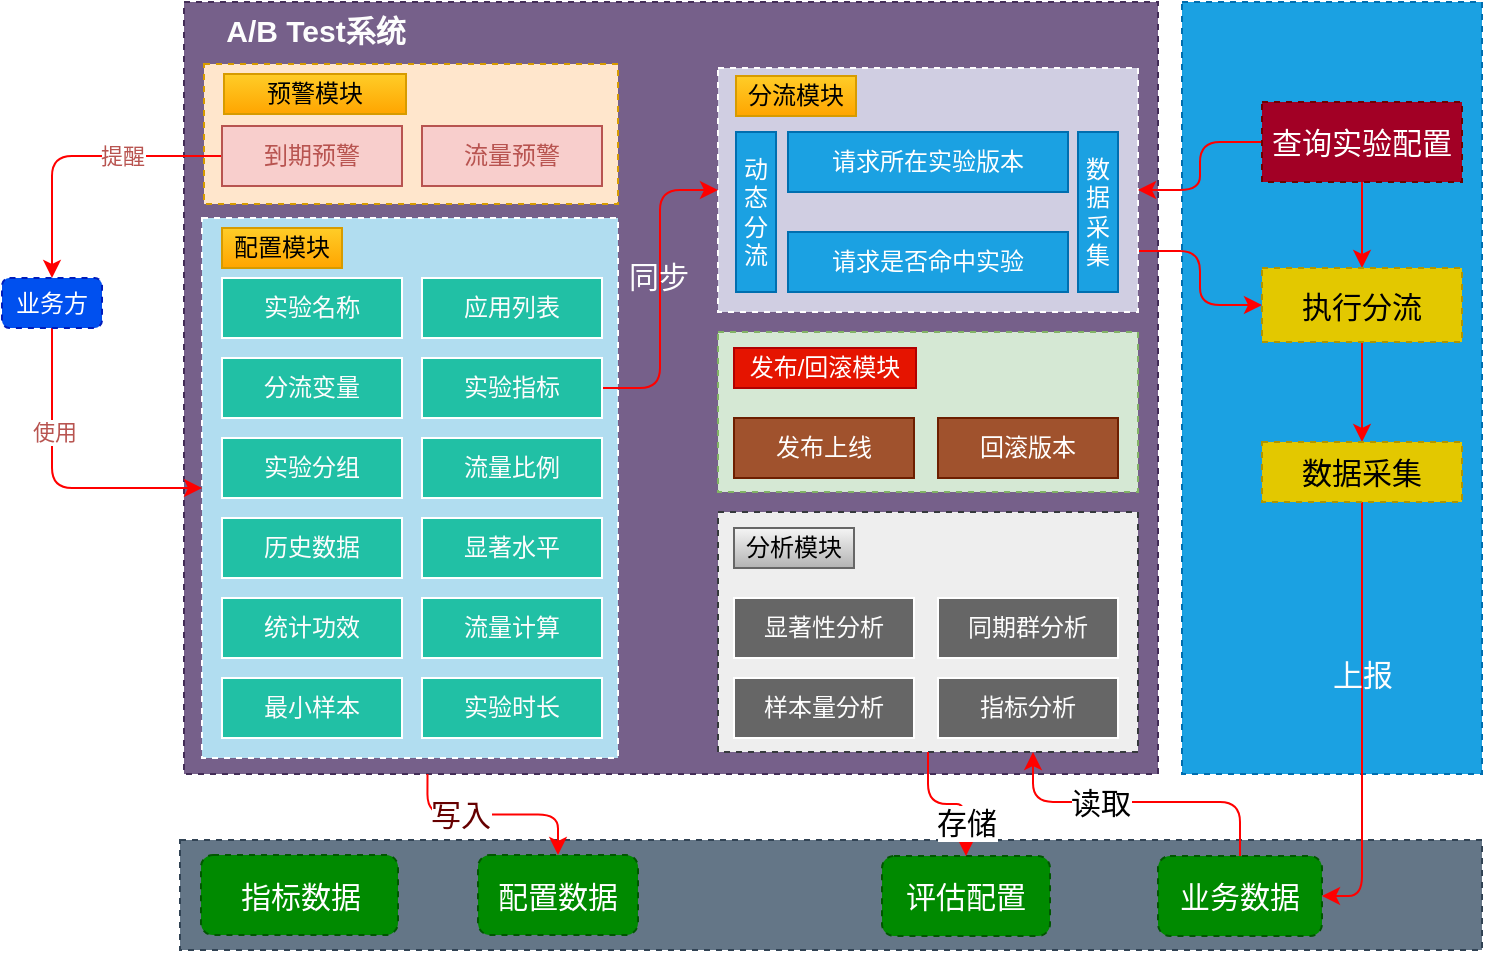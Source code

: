 <mxfile version="14.6.13" type="github">
  <diagram id="2mGwdzLx8Ha6aLXs8T1y" name="Page-1">
    <mxGraphModel dx="946" dy="614" grid="1" gridSize="10" guides="1" tooltips="1" connect="1" arrows="1" fold="1" page="1" pageScale="1" pageWidth="827" pageHeight="1169" math="0" shadow="0">
      <root>
        <mxCell id="0" />
        <mxCell id="1" parent="0" />
        <mxCell id="-Br32BE-vh_sqY5txvh9-57" value="" style="rounded=0;whiteSpace=wrap;html=1;dashed=1;sketch=0;strokeColor=#006EAF;fillColor=#1ba1e2;fontColor=#ffffff;" vertex="1" parent="1">
          <mxGeometry x="630" y="150" width="150" height="386" as="geometry" />
        </mxCell>
        <mxCell id="-Br32BE-vh_sqY5txvh9-47" value="" style="rounded=0;whiteSpace=wrap;html=1;dashed=1;sketch=0;strokeColor=#432D57;fillColor=#76608a;fontColor=#ffffff;" vertex="1" parent="1">
          <mxGeometry x="131" y="150" width="487" height="386" as="geometry" />
        </mxCell>
        <mxCell id="-Br32BE-vh_sqY5txvh9-62" style="edgeStyle=orthogonalEdgeStyle;curved=0;rounded=1;sketch=0;orthogonalLoop=1;jettySize=auto;html=1;exitX=1;exitY=0.75;exitDx=0;exitDy=0;fontSize=15;fontColor=#FDFDFD;strokeColor=#FF0000;fillColor=#21C0A5;" edge="1" parent="1" source="-Br32BE-vh_sqY5txvh9-21" target="-Br32BE-vh_sqY5txvh9-61">
          <mxGeometry relative="1" as="geometry" />
        </mxCell>
        <mxCell id="-Br32BE-vh_sqY5txvh9-21" value="" style="rounded=0;whiteSpace=wrap;html=1;dashed=1;sketch=0;fillColor=#d0cee2;strokeColor=#FFFFFF;" vertex="1" parent="1">
          <mxGeometry x="398" y="183" width="210" height="122" as="geometry" />
        </mxCell>
        <mxCell id="-Br32BE-vh_sqY5txvh9-18" value="" style="rounded=0;whiteSpace=wrap;html=1;sketch=0;fillColor=#b1ddf0;dashed=1;strokeColor=#FFFFFF;" vertex="1" parent="1">
          <mxGeometry x="140" y="258" width="208" height="270" as="geometry" />
        </mxCell>
        <mxCell id="-Br32BE-vh_sqY5txvh9-1" value="实验名称" style="rounded=0;whiteSpace=wrap;html=1;fillColor=#21C0A5;fontColor=#FDFDFD;strokeColor=#FFFFFF;" vertex="1" parent="1">
          <mxGeometry x="150" y="288" width="90" height="30" as="geometry" />
        </mxCell>
        <mxCell id="-Br32BE-vh_sqY5txvh9-2" value="实验时长" style="rounded=0;whiteSpace=wrap;html=1;fillColor=#21C0A5;fontColor=#FDFDFD;strokeColor=#FFFFFF;" vertex="1" parent="1">
          <mxGeometry x="250" y="488" width="90" height="30" as="geometry" />
        </mxCell>
        <mxCell id="-Br32BE-vh_sqY5txvh9-3" value="应用列表" style="rounded=0;whiteSpace=wrap;html=1;fillColor=#21C0A5;fontColor=#FDFDFD;strokeColor=#FFFFFF;" vertex="1" parent="1">
          <mxGeometry x="250" y="288" width="90" height="30" as="geometry" />
        </mxCell>
        <mxCell id="-Br32BE-vh_sqY5txvh9-4" value="分流变量" style="rounded=0;whiteSpace=wrap;html=1;fillColor=#21C0A5;fontColor=#FDFDFD;strokeColor=#FFFFFF;" vertex="1" parent="1">
          <mxGeometry x="150" y="328" width="90" height="30" as="geometry" />
        </mxCell>
        <mxCell id="-Br32BE-vh_sqY5txvh9-67" style="edgeStyle=orthogonalEdgeStyle;curved=0;rounded=1;sketch=0;orthogonalLoop=1;jettySize=auto;html=1;entryX=0;entryY=0.5;entryDx=0;entryDy=0;fontSize=15;fontColor=#FDFDFD;strokeColor=#FF0000;fillColor=#21C0A5;" edge="1" parent="1" source="-Br32BE-vh_sqY5txvh9-5" target="-Br32BE-vh_sqY5txvh9-21">
          <mxGeometry relative="1" as="geometry" />
        </mxCell>
        <mxCell id="-Br32BE-vh_sqY5txvh9-68" value="同步" style="edgeLabel;html=1;align=center;verticalAlign=middle;resizable=0;points=[];fontSize=15;fontColor=#FDFDFD;labelBackgroundColor=none;" vertex="1" connectable="0" parent="-Br32BE-vh_sqY5txvh9-67">
          <mxGeometry x="0.083" y="1" relative="1" as="geometry">
            <mxPoint as="offset" />
          </mxGeometry>
        </mxCell>
        <mxCell id="-Br32BE-vh_sqY5txvh9-5" value="实验指标" style="rounded=0;whiteSpace=wrap;html=1;fillColor=#21C0A5;fontColor=#FDFDFD;strokeColor=#FFFFFF;" vertex="1" parent="1">
          <mxGeometry x="250" y="328" width="90" height="30" as="geometry" />
        </mxCell>
        <mxCell id="-Br32BE-vh_sqY5txvh9-6" value="流量计算" style="rounded=0;whiteSpace=wrap;html=1;fillColor=#21C0A5;fontColor=#FDFDFD;strokeColor=#FFFFFF;" vertex="1" parent="1">
          <mxGeometry x="250" y="448" width="90" height="30" as="geometry" />
        </mxCell>
        <mxCell id="-Br32BE-vh_sqY5txvh9-7" value="流量比例" style="rounded=0;whiteSpace=wrap;html=1;fillColor=#21C0A5;fontColor=#FDFDFD;strokeColor=#FFFFFF;" vertex="1" parent="1">
          <mxGeometry x="250" y="368" width="90" height="30" as="geometry" />
        </mxCell>
        <mxCell id="-Br32BE-vh_sqY5txvh9-8" value="实验分组" style="rounded=0;whiteSpace=wrap;html=1;fillColor=#21C0A5;fontColor=#FDFDFD;strokeColor=#FFFFFF;" vertex="1" parent="1">
          <mxGeometry x="150" y="368" width="90" height="30" as="geometry" />
        </mxCell>
        <mxCell id="-Br32BE-vh_sqY5txvh9-9" value="最小样本" style="rounded=0;whiteSpace=wrap;html=1;fillColor=#21C0A5;fontColor=#FDFDFD;strokeColor=#FFFFFF;" vertex="1" parent="1">
          <mxGeometry x="150" y="488" width="90" height="30" as="geometry" />
        </mxCell>
        <mxCell id="-Br32BE-vh_sqY5txvh9-10" value="历史数据" style="rounded=0;whiteSpace=wrap;html=1;fillColor=#21C0A5;fontColor=#FDFDFD;strokeColor=#FFFFFF;" vertex="1" parent="1">
          <mxGeometry x="150" y="408" width="90" height="30" as="geometry" />
        </mxCell>
        <mxCell id="-Br32BE-vh_sqY5txvh9-11" value="显著水平" style="rounded=0;whiteSpace=wrap;html=1;fillColor=#21C0A5;fontColor=#FDFDFD;strokeColor=#FFFFFF;" vertex="1" parent="1">
          <mxGeometry x="250" y="408" width="90" height="30" as="geometry" />
        </mxCell>
        <mxCell id="-Br32BE-vh_sqY5txvh9-12" value="统计功效" style="rounded=0;whiteSpace=wrap;html=1;fillColor=#21C0A5;fontColor=#FDFDFD;strokeColor=#FFFFFF;" vertex="1" parent="1">
          <mxGeometry x="150" y="448" width="90" height="30" as="geometry" />
        </mxCell>
        <mxCell id="-Br32BE-vh_sqY5txvh9-14" value="配置模块" style="text;html=1;fillColor=#ffcd28;align=center;verticalAlign=middle;whiteSpace=wrap;rounded=0;strokeColor=#d79b00;gradientColor=#ffa500;" vertex="1" parent="1">
          <mxGeometry x="150" y="263" width="60" height="20" as="geometry" />
        </mxCell>
        <mxCell id="-Br32BE-vh_sqY5txvh9-16" value="请求所在实验版本" style="rounded=0;whiteSpace=wrap;html=1;fillColor=#1ba1e2;strokeColor=#006EAF;fontColor=#ffffff;" vertex="1" parent="1">
          <mxGeometry x="433" y="215" width="140" height="30" as="geometry" />
        </mxCell>
        <mxCell id="-Br32BE-vh_sqY5txvh9-17" value="请求是否命中实验" style="rounded=0;whiteSpace=wrap;html=1;fillColor=#1ba1e2;strokeColor=#006EAF;fontColor=#ffffff;" vertex="1" parent="1">
          <mxGeometry x="433" y="265" width="140" height="30" as="geometry" />
        </mxCell>
        <mxCell id="-Br32BE-vh_sqY5txvh9-19" value="动态分流" style="rounded=0;whiteSpace=wrap;html=1;fillColor=#1ba1e2;strokeColor=#006EAF;fontColor=#ffffff;" vertex="1" parent="1">
          <mxGeometry x="407" y="215" width="20" height="80" as="geometry" />
        </mxCell>
        <mxCell id="-Br32BE-vh_sqY5txvh9-20" value="数据采集" style="rounded=0;whiteSpace=wrap;html=1;fillColor=#1ba1e2;strokeColor=#006EAF;fontColor=#ffffff;" vertex="1" parent="1">
          <mxGeometry x="578" y="215" width="20" height="80" as="geometry" />
        </mxCell>
        <mxCell id="-Br32BE-vh_sqY5txvh9-22" value="分流模块" style="text;html=1;fillColor=#ffcd28;align=center;verticalAlign=middle;whiteSpace=wrap;rounded=0;strokeColor=#d79b00;gradientColor=#ffa500;" vertex="1" parent="1">
          <mxGeometry x="407" y="187" width="60" height="20" as="geometry" />
        </mxCell>
        <mxCell id="-Br32BE-vh_sqY5txvh9-23" value="" style="rounded=0;whiteSpace=wrap;html=1;dashed=1;sketch=0;strokeColor=#36393d;fillColor=#eeeeee;" vertex="1" parent="1">
          <mxGeometry x="398" y="405" width="210" height="120" as="geometry" />
        </mxCell>
        <mxCell id="-Br32BE-vh_sqY5txvh9-24" value="分析模块" style="text;html=1;fillColor=#f5f5f5;align=center;verticalAlign=middle;whiteSpace=wrap;rounded=0;strokeColor=#666666;gradientColor=#b3b3b3;" vertex="1" parent="1">
          <mxGeometry x="406" y="413" width="60" height="20" as="geometry" />
        </mxCell>
        <mxCell id="-Br32BE-vh_sqY5txvh9-25" value="显著性分析" style="rounded=0;whiteSpace=wrap;html=1;fontColor=#FDFDFD;strokeColor=#FFFFFF;fillColor=#666666;" vertex="1" parent="1">
          <mxGeometry x="406" y="448" width="90" height="30" as="geometry" />
        </mxCell>
        <mxCell id="-Br32BE-vh_sqY5txvh9-26" value="同期群分析" style="rounded=0;whiteSpace=wrap;html=1;fontColor=#FDFDFD;strokeColor=#FFFFFF;fillColor=#666666;" vertex="1" parent="1">
          <mxGeometry x="508" y="448" width="90" height="30" as="geometry" />
        </mxCell>
        <mxCell id="-Br32BE-vh_sqY5txvh9-27" value="样本量分析" style="rounded=0;whiteSpace=wrap;html=1;fontColor=#FDFDFD;strokeColor=#FFFFFF;fillColor=#666666;" vertex="1" parent="1">
          <mxGeometry x="406" y="488" width="90" height="30" as="geometry" />
        </mxCell>
        <mxCell id="-Br32BE-vh_sqY5txvh9-28" value="指标分析" style="rounded=0;whiteSpace=wrap;html=1;fontColor=#FDFDFD;strokeColor=#FFFFFF;fillColor=#666666;" vertex="1" parent="1">
          <mxGeometry x="508" y="488" width="90" height="30" as="geometry" />
        </mxCell>
        <mxCell id="-Br32BE-vh_sqY5txvh9-29" value="" style="rounded=0;whiteSpace=wrap;html=1;dashed=1;sketch=0;strokeColor=#82b366;fillColor=#d5e8d4;" vertex="1" parent="1">
          <mxGeometry x="398" y="315" width="210" height="80" as="geometry" />
        </mxCell>
        <mxCell id="-Br32BE-vh_sqY5txvh9-30" value="发布/回滚模块" style="text;html=1;fillColor=#e51400;align=center;verticalAlign=middle;whiteSpace=wrap;rounded=0;strokeColor=#B20000;fontColor=#ffffff;" vertex="1" parent="1">
          <mxGeometry x="406" y="323" width="91" height="20" as="geometry" />
        </mxCell>
        <mxCell id="-Br32BE-vh_sqY5txvh9-31" value="发布上线" style="rounded=0;whiteSpace=wrap;html=1;fontColor=#ffffff;strokeColor=#6D1F00;fillColor=#a0522d;" vertex="1" parent="1">
          <mxGeometry x="406" y="358" width="90" height="30" as="geometry" />
        </mxCell>
        <mxCell id="-Br32BE-vh_sqY5txvh9-32" value="回滚版本" style="rounded=0;whiteSpace=wrap;html=1;fontColor=#ffffff;strokeColor=#6D1F00;fillColor=#a0522d;" vertex="1" parent="1">
          <mxGeometry x="508" y="358" width="90" height="30" as="geometry" />
        </mxCell>
        <mxCell id="-Br32BE-vh_sqY5txvh9-35" value="" style="rounded=0;whiteSpace=wrap;html=1;dashed=1;sketch=0;strokeColor=#d79b00;fillColor=#ffe6cc;" vertex="1" parent="1">
          <mxGeometry x="141" y="181" width="207" height="70" as="geometry" />
        </mxCell>
        <mxCell id="-Br32BE-vh_sqY5txvh9-36" value="预警模块" style="text;html=1;fillColor=#ffcd28;align=center;verticalAlign=middle;whiteSpace=wrap;rounded=0;strokeColor=#d79b00;gradientColor=#ffa500;" vertex="1" parent="1">
          <mxGeometry x="151" y="186" width="91" height="20" as="geometry" />
        </mxCell>
        <mxCell id="-Br32BE-vh_sqY5txvh9-42" style="edgeStyle=orthogonalEdgeStyle;curved=0;rounded=1;sketch=0;orthogonalLoop=1;jettySize=auto;html=1;entryX=0.5;entryY=0;entryDx=0;entryDy=0;fontColor=#B85450;strokeColor=#FF0000;" edge="1" parent="1" source="-Br32BE-vh_sqY5txvh9-37" target="-Br32BE-vh_sqY5txvh9-41">
          <mxGeometry relative="1" as="geometry" />
        </mxCell>
        <mxCell id="-Br32BE-vh_sqY5txvh9-44" value="提醒" style="edgeLabel;html=1;align=center;verticalAlign=middle;resizable=0;points=[];fontColor=#B85450;" vertex="1" connectable="0" parent="-Br32BE-vh_sqY5txvh9-42">
          <mxGeometry x="-0.315" relative="1" as="geometry">
            <mxPoint as="offset" />
          </mxGeometry>
        </mxCell>
        <mxCell id="-Br32BE-vh_sqY5txvh9-37" value="到期预警" style="rounded=0;whiteSpace=wrap;html=1;fillColor=#f8cecc;strokeColor=#b85450;fontColor=#B85450;" vertex="1" parent="1">
          <mxGeometry x="150" y="212" width="90" height="30" as="geometry" />
        </mxCell>
        <mxCell id="-Br32BE-vh_sqY5txvh9-38" value="流量预警" style="rounded=0;whiteSpace=wrap;html=1;fillColor=#f8cecc;strokeColor=#b85450;fontColor=#B85450;" vertex="1" parent="1">
          <mxGeometry x="250" y="212" width="90" height="30" as="geometry" />
        </mxCell>
        <mxCell id="-Br32BE-vh_sqY5txvh9-40" value="" style="rounded=0;whiteSpace=wrap;html=1;dashed=1;sketch=0;fontColor=#ffffff;strokeColor=#314354;fillColor=#647687;" vertex="1" parent="1">
          <mxGeometry x="129" y="569" width="651" height="55" as="geometry" />
        </mxCell>
        <mxCell id="-Br32BE-vh_sqY5txvh9-43" style="edgeStyle=orthogonalEdgeStyle;curved=0;rounded=1;sketch=0;orthogonalLoop=1;jettySize=auto;html=1;fontColor=#B85450;exitX=0.5;exitY=1;exitDx=0;exitDy=0;strokeColor=#FF0000;" edge="1" parent="1" source="-Br32BE-vh_sqY5txvh9-41" target="-Br32BE-vh_sqY5txvh9-18">
          <mxGeometry relative="1" as="geometry" />
        </mxCell>
        <mxCell id="-Br32BE-vh_sqY5txvh9-45" value="使用" style="edgeLabel;html=1;align=center;verticalAlign=middle;resizable=0;points=[];fontColor=#B85450;" vertex="1" connectable="0" parent="-Br32BE-vh_sqY5txvh9-43">
          <mxGeometry x="-0.329" y="1" relative="1" as="geometry">
            <mxPoint as="offset" />
          </mxGeometry>
        </mxCell>
        <mxCell id="-Br32BE-vh_sqY5txvh9-41" value="业务方" style="rounded=1;whiteSpace=wrap;html=1;dashed=1;sketch=0;strokeColor=#001DBC;fillColor=#0050ef;fontColor=#ffffff;" vertex="1" parent="1">
          <mxGeometry x="40" y="288" width="50" height="25" as="geometry" />
        </mxCell>
        <mxCell id="-Br32BE-vh_sqY5txvh9-48" value="A/B Test系统" style="text;html=1;strokeColor=none;fillColor=none;align=center;verticalAlign=middle;whiteSpace=wrap;rounded=0;dashed=1;sketch=0;fontColor=#FDFDFD;fontStyle=1;fontSize=15;" vertex="1" parent="1">
          <mxGeometry x="141.5" y="154" width="110" height="20" as="geometry" />
        </mxCell>
        <mxCell id="-Br32BE-vh_sqY5txvh9-49" value="指标数据" style="rounded=1;whiteSpace=wrap;html=1;dashed=1;sketch=0;fontSize=15;strokeColor=#005700;fillColor=#008a00;fontColor=#ffffff;" vertex="1" parent="1">
          <mxGeometry x="139.5" y="576.5" width="98.5" height="40" as="geometry" />
        </mxCell>
        <mxCell id="-Br32BE-vh_sqY5txvh9-50" value="配置数据" style="rounded=1;whiteSpace=wrap;html=1;dashed=1;sketch=0;fontSize=15;strokeColor=#005700;fillColor=#008a00;fontColor=#ffffff;" vertex="1" parent="1">
          <mxGeometry x="278" y="576.5" width="80" height="40" as="geometry" />
        </mxCell>
        <mxCell id="-Br32BE-vh_sqY5txvh9-51" value="评估配置" style="rounded=1;whiteSpace=wrap;html=1;dashed=1;sketch=0;fontSize=15;strokeColor=#005700;fillColor=#008a00;fontColor=#ffffff;" vertex="1" parent="1">
          <mxGeometry x="480" y="577" width="84" height="40" as="geometry" />
        </mxCell>
        <mxCell id="-Br32BE-vh_sqY5txvh9-69" style="edgeStyle=orthogonalEdgeStyle;curved=0;rounded=1;sketch=0;orthogonalLoop=1;jettySize=auto;html=1;entryX=0.75;entryY=1;entryDx=0;entryDy=0;fontSize=15;fontColor=#FDFDFD;strokeColor=#FF0000;fillColor=#21C0A5;" edge="1" parent="1" source="-Br32BE-vh_sqY5txvh9-52" target="-Br32BE-vh_sqY5txvh9-23">
          <mxGeometry relative="1" as="geometry">
            <Array as="points">
              <mxPoint x="659" y="550" />
              <mxPoint x="556" y="550" />
            </Array>
          </mxGeometry>
        </mxCell>
        <mxCell id="-Br32BE-vh_sqY5txvh9-71" value="&lt;font color=&quot;#000000&quot;&gt;读取&lt;/font&gt;" style="edgeLabel;html=1;align=center;verticalAlign=middle;resizable=0;points=[];fontSize=15;fontColor=#FDFDFD;" vertex="1" connectable="0" parent="-Br32BE-vh_sqY5txvh9-69">
          <mxGeometry x="0.254" relative="1" as="geometry">
            <mxPoint as="offset" />
          </mxGeometry>
        </mxCell>
        <mxCell id="-Br32BE-vh_sqY5txvh9-52" value="业务数据" style="rounded=1;whiteSpace=wrap;html=1;dashed=1;sketch=0;fontSize=15;strokeColor=#005700;fillColor=#008a00;fontColor=#ffffff;" vertex="1" parent="1">
          <mxGeometry x="618" y="577" width="82" height="40" as="geometry" />
        </mxCell>
        <mxCell id="-Br32BE-vh_sqY5txvh9-59" style="edgeStyle=orthogonalEdgeStyle;curved=0;rounded=1;sketch=0;orthogonalLoop=1;jettySize=auto;html=1;exitX=0;exitY=0.5;exitDx=0;exitDy=0;entryX=1;entryY=0.5;entryDx=0;entryDy=0;fontSize=15;fontColor=#FDFDFD;strokeColor=#FF0000;fillColor=#21C0A5;" edge="1" parent="1" source="-Br32BE-vh_sqY5txvh9-58" target="-Br32BE-vh_sqY5txvh9-21">
          <mxGeometry relative="1" as="geometry" />
        </mxCell>
        <mxCell id="-Br32BE-vh_sqY5txvh9-66" style="edgeStyle=orthogonalEdgeStyle;curved=0;rounded=1;sketch=0;orthogonalLoop=1;jettySize=auto;html=1;fontSize=15;fontColor=#FDFDFD;strokeColor=#FF0000;fillColor=#21C0A5;" edge="1" parent="1" source="-Br32BE-vh_sqY5txvh9-58" target="-Br32BE-vh_sqY5txvh9-61">
          <mxGeometry relative="1" as="geometry" />
        </mxCell>
        <mxCell id="-Br32BE-vh_sqY5txvh9-58" value="查询实验配置" style="rounded=0;whiteSpace=wrap;html=1;dashed=1;sketch=0;fontSize=15;fontColor=#ffffff;strokeColor=#6F0000;fillColor=#a20025;" vertex="1" parent="1">
          <mxGeometry x="670" y="200" width="100" height="40" as="geometry" />
        </mxCell>
        <mxCell id="-Br32BE-vh_sqY5txvh9-65" style="edgeStyle=orthogonalEdgeStyle;curved=0;rounded=1;sketch=0;orthogonalLoop=1;jettySize=auto;html=1;fontSize=15;fontColor=#FDFDFD;strokeColor=#FF0000;fillColor=#21C0A5;" edge="1" parent="1" source="-Br32BE-vh_sqY5txvh9-61" target="-Br32BE-vh_sqY5txvh9-63">
          <mxGeometry relative="1" as="geometry" />
        </mxCell>
        <mxCell id="-Br32BE-vh_sqY5txvh9-61" value="执行分流" style="rounded=0;whiteSpace=wrap;html=1;dashed=1;sketch=0;fontSize=15;fontColor=#000000;strokeColor=#B09500;fillColor=#e3c800;" vertex="1" parent="1">
          <mxGeometry x="670" y="283" width="100" height="37" as="geometry" />
        </mxCell>
        <mxCell id="-Br32BE-vh_sqY5txvh9-64" style="edgeStyle=orthogonalEdgeStyle;curved=0;rounded=1;sketch=0;orthogonalLoop=1;jettySize=auto;html=1;entryX=1;entryY=0.5;entryDx=0;entryDy=0;fontSize=15;fontColor=#FDFDFD;strokeColor=#FF0000;fillColor=#21C0A5;exitX=0.5;exitY=1;exitDx=0;exitDy=0;" edge="1" parent="1" source="-Br32BE-vh_sqY5txvh9-63" target="-Br32BE-vh_sqY5txvh9-52">
          <mxGeometry relative="1" as="geometry" />
        </mxCell>
        <mxCell id="-Br32BE-vh_sqY5txvh9-70" value="上报" style="edgeLabel;html=1;align=center;verticalAlign=middle;resizable=0;points=[];fontSize=15;fontColor=#FDFDFD;labelBackgroundColor=none;" vertex="1" connectable="0" parent="-Br32BE-vh_sqY5txvh9-64">
          <mxGeometry x="-0.21" relative="1" as="geometry">
            <mxPoint as="offset" />
          </mxGeometry>
        </mxCell>
        <mxCell id="-Br32BE-vh_sqY5txvh9-63" value="数据采集" style="rounded=0;whiteSpace=wrap;html=1;dashed=1;sketch=0;fontSize=15;fontColor=#000000;strokeColor=#B09500;fillColor=#e3c800;" vertex="1" parent="1">
          <mxGeometry x="670" y="370" width="100" height="30" as="geometry" />
        </mxCell>
        <mxCell id="-Br32BE-vh_sqY5txvh9-56" style="edgeStyle=orthogonalEdgeStyle;curved=0;rounded=1;sketch=0;orthogonalLoop=1;jettySize=auto;html=1;fontSize=15;fontColor=#FDFDFD;strokeColor=#FF0000;fillColor=#21C0A5;" edge="1" parent="1" source="-Br32BE-vh_sqY5txvh9-23" target="-Br32BE-vh_sqY5txvh9-51">
          <mxGeometry relative="1" as="geometry" />
        </mxCell>
        <mxCell id="-Br32BE-vh_sqY5txvh9-72" value="&lt;font color=&quot;#000000&quot;&gt;存储&lt;/font&gt;" style="edgeLabel;html=1;align=center;verticalAlign=middle;resizable=0;points=[];fontSize=15;fontColor=#FDFDFD;" vertex="1" connectable="0" parent="-Br32BE-vh_sqY5txvh9-56">
          <mxGeometry x="-0.458" y="2" relative="1" as="geometry">
            <mxPoint x="17" y="16" as="offset" />
          </mxGeometry>
        </mxCell>
        <mxCell id="-Br32BE-vh_sqY5txvh9-73" style="edgeStyle=orthogonalEdgeStyle;curved=0;rounded=1;sketch=0;orthogonalLoop=1;jettySize=auto;html=1;exitX=0.25;exitY=1;exitDx=0;exitDy=0;entryX=0.5;entryY=0;entryDx=0;entryDy=0;fontSize=15;fontColor=#FDFDFD;strokeColor=#FF0000;fillColor=#21C0A5;" edge="1" parent="1" source="-Br32BE-vh_sqY5txvh9-47" target="-Br32BE-vh_sqY5txvh9-50">
          <mxGeometry relative="1" as="geometry" />
        </mxCell>
        <mxCell id="-Br32BE-vh_sqY5txvh9-74" value="&lt;font color=&quot;#660000&quot;&gt;写入&lt;/font&gt;" style="edgeLabel;html=1;align=center;verticalAlign=middle;resizable=0;points=[];fontSize=15;fontColor=#FDFDFD;" vertex="1" connectable="0" parent="-Br32BE-vh_sqY5txvh9-73">
          <mxGeometry x="-0.328" y="1" relative="1" as="geometry">
            <mxPoint x="1" as="offset" />
          </mxGeometry>
        </mxCell>
      </root>
    </mxGraphModel>
  </diagram>
</mxfile>
